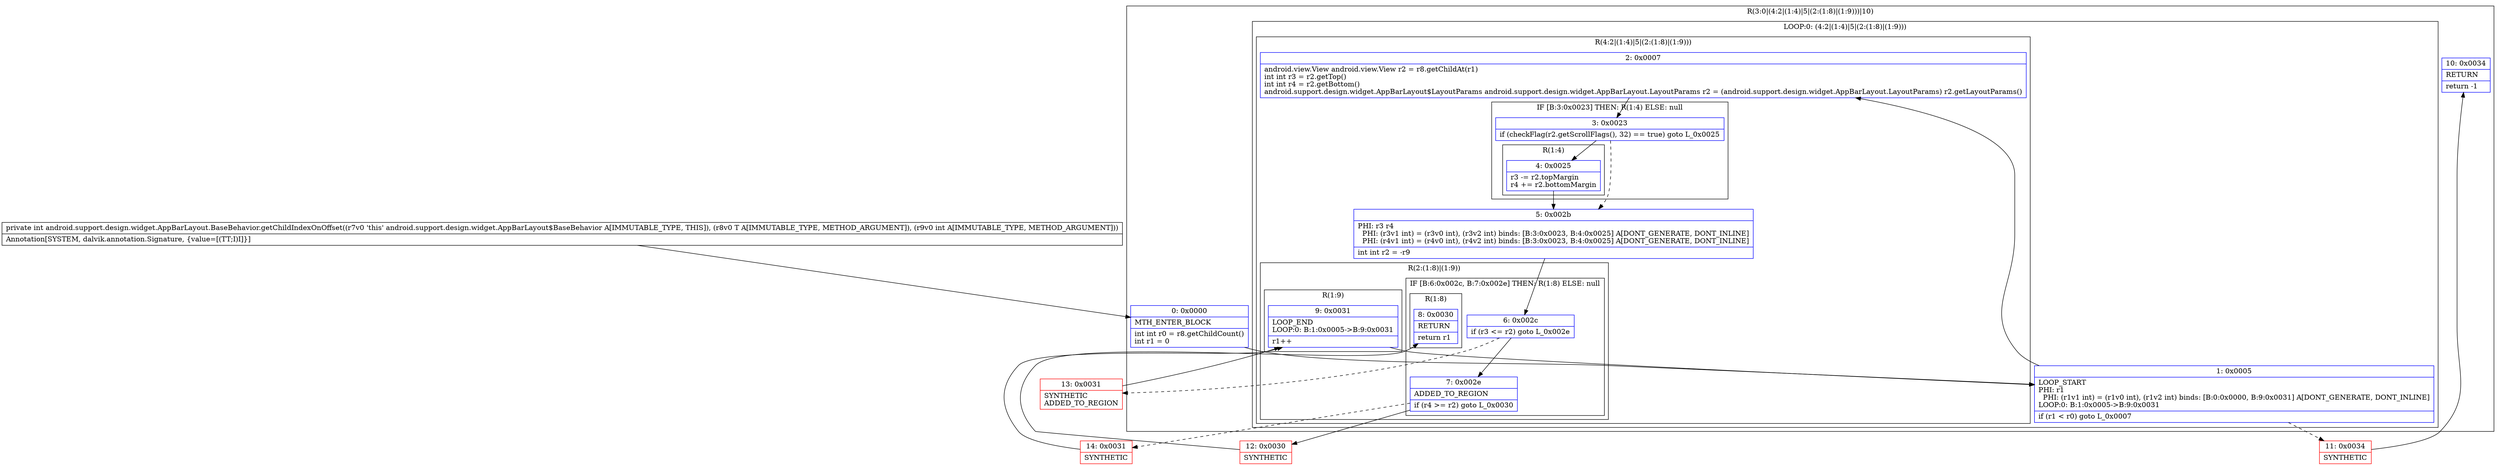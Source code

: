 digraph "CFG forandroid.support.design.widget.AppBarLayout.BaseBehavior.getChildIndexOnOffset(Landroid\/support\/design\/widget\/AppBarLayout;I)I" {
subgraph cluster_Region_1144593439 {
label = "R(3:0|(4:2|(1:4)|5|(2:(1:8)|(1:9)))|10)";
node [shape=record,color=blue];
Node_0 [shape=record,label="{0\:\ 0x0000|MTH_ENTER_BLOCK\l|int int r0 = r8.getChildCount()\lint r1 = 0\l}"];
subgraph cluster_LoopRegion_484900934 {
label = "LOOP:0: (4:2|(1:4)|5|(2:(1:8)|(1:9)))";
node [shape=record,color=blue];
Node_1 [shape=record,label="{1\:\ 0x0005|LOOP_START\lPHI: r1 \l  PHI: (r1v1 int) = (r1v0 int), (r1v2 int) binds: [B:0:0x0000, B:9:0x0031] A[DONT_GENERATE, DONT_INLINE]\lLOOP:0: B:1:0x0005\-\>B:9:0x0031\l|if (r1 \< r0) goto L_0x0007\l}"];
subgraph cluster_Region_1473903325 {
label = "R(4:2|(1:4)|5|(2:(1:8)|(1:9)))";
node [shape=record,color=blue];
Node_2 [shape=record,label="{2\:\ 0x0007|android.view.View android.view.View r2 = r8.getChildAt(r1)\lint int r3 = r2.getTop()\lint int r4 = r2.getBottom()\landroid.support.design.widget.AppBarLayout$LayoutParams android.support.design.widget.AppBarLayout.LayoutParams r2 = (android.support.design.widget.AppBarLayout.LayoutParams) r2.getLayoutParams()\l}"];
subgraph cluster_IfRegion_855448170 {
label = "IF [B:3:0x0023] THEN: R(1:4) ELSE: null";
node [shape=record,color=blue];
Node_3 [shape=record,label="{3\:\ 0x0023|if (checkFlag(r2.getScrollFlags(), 32) == true) goto L_0x0025\l}"];
subgraph cluster_Region_2144146378 {
label = "R(1:4)";
node [shape=record,color=blue];
Node_4 [shape=record,label="{4\:\ 0x0025|r3 \-= r2.topMargin\lr4 += r2.bottomMargin\l}"];
}
}
Node_5 [shape=record,label="{5\:\ 0x002b|PHI: r3 r4 \l  PHI: (r3v1 int) = (r3v0 int), (r3v2 int) binds: [B:3:0x0023, B:4:0x0025] A[DONT_GENERATE, DONT_INLINE]\l  PHI: (r4v1 int) = (r4v0 int), (r4v2 int) binds: [B:3:0x0023, B:4:0x0025] A[DONT_GENERATE, DONT_INLINE]\l|int int r2 = \-r9\l}"];
subgraph cluster_Region_271372337 {
label = "R(2:(1:8)|(1:9))";
node [shape=record,color=blue];
subgraph cluster_IfRegion_711594728 {
label = "IF [B:6:0x002c, B:7:0x002e] THEN: R(1:8) ELSE: null";
node [shape=record,color=blue];
Node_6 [shape=record,label="{6\:\ 0x002c|if (r3 \<= r2) goto L_0x002e\l}"];
Node_7 [shape=record,label="{7\:\ 0x002e|ADDED_TO_REGION\l|if (r4 \>= r2) goto L_0x0030\l}"];
subgraph cluster_Region_1527565789 {
label = "R(1:8)";
node [shape=record,color=blue];
Node_8 [shape=record,label="{8\:\ 0x0030|RETURN\l|return r1\l}"];
}
}
subgraph cluster_Region_1867990183 {
label = "R(1:9)";
node [shape=record,color=blue];
Node_9 [shape=record,label="{9\:\ 0x0031|LOOP_END\lLOOP:0: B:1:0x0005\-\>B:9:0x0031\l|r1++\l}"];
}
}
}
}
Node_10 [shape=record,label="{10\:\ 0x0034|RETURN\l|return \-1\l}"];
}
Node_11 [shape=record,color=red,label="{11\:\ 0x0034|SYNTHETIC\l}"];
Node_12 [shape=record,color=red,label="{12\:\ 0x0030|SYNTHETIC\l}"];
Node_13 [shape=record,color=red,label="{13\:\ 0x0031|SYNTHETIC\lADDED_TO_REGION\l}"];
Node_14 [shape=record,color=red,label="{14\:\ 0x0031|SYNTHETIC\l}"];
MethodNode[shape=record,label="{private int android.support.design.widget.AppBarLayout.BaseBehavior.getChildIndexOnOffset((r7v0 'this' android.support.design.widget.AppBarLayout$BaseBehavior A[IMMUTABLE_TYPE, THIS]), (r8v0 T A[IMMUTABLE_TYPE, METHOD_ARGUMENT]), (r9v0 int A[IMMUTABLE_TYPE, METHOD_ARGUMENT]))  | Annotation[SYSTEM, dalvik.annotation.Signature, \{value=[(TT;I)I]\}]\l}"];
MethodNode -> Node_0;
Node_0 -> Node_1;
Node_1 -> Node_2;
Node_1 -> Node_11[style=dashed];
Node_2 -> Node_3;
Node_3 -> Node_4;
Node_3 -> Node_5[style=dashed];
Node_4 -> Node_5;
Node_5 -> Node_6;
Node_6 -> Node_7;
Node_6 -> Node_13[style=dashed];
Node_7 -> Node_12;
Node_7 -> Node_14[style=dashed];
Node_9 -> Node_1;
Node_11 -> Node_10;
Node_12 -> Node_8;
Node_13 -> Node_9;
Node_14 -> Node_9;
}

